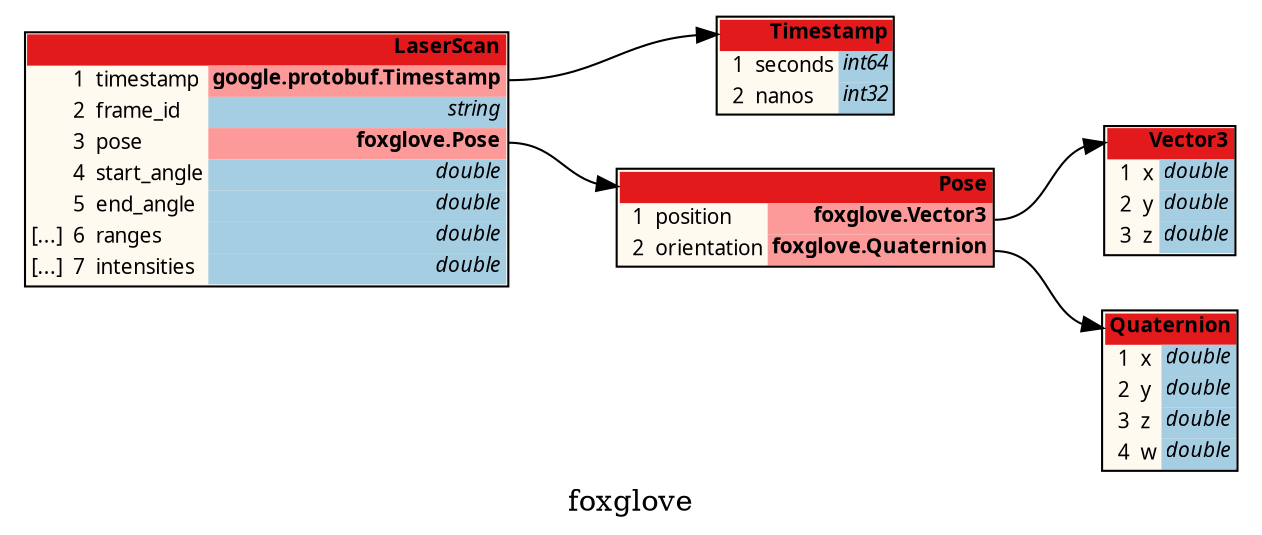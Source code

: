 /*
	do not edit:
	auto-generated by github.com/seamia/protodot
*/
digraph protodot {

	/* package:   foxglove */
	/* source:    messages/payloads/foxglove/LaserScan.proto */
	/* selection: .LaserScan */

	rankdir=LR;
	label="foxglove";
	tooltip="foxglove";
	bgcolor="transparent"

	node [
		shape=plaintext
		fontsize=10
		fontname="Ubuntu"
	];


	/* ------ nodes ------ */
	Node_Ja_102	[shape=plaintext tooltip="foxglove.Pose" label=<<TABLE BORDER="1" CELLBORDER="0" CELLSPACING="0" BGCOLOR="#fffaf0"><TR><TD COLSPAN="4" PORT="header" BGCOLOR="#e31a1c" ALIGN="right"><b>Pose</b></TD></TR><TR><TD ALIGN="right"></TD><TD ALIGN="right">1</TD><TD ALIGN="left">position</TD><TD BGCOLOR="#fb9a99" PORT="poposition" ALIGN="right"><b>foxglove.Vector3</b></TD></TR><TR><TD ALIGN="right"></TD><TD ALIGN="right">2</TD><TD ALIGN="left">orientation</TD><TD BGCOLOR="#fb9a99" PORT="poorientation" ALIGN="right"><b>foxglove.Quaternion</b></TD></TR></TABLE>>];
	Node_Ja_101	[shape=plaintext tooltip="foxglove.Vector3" label=<<TABLE BORDER="1" CELLBORDER="0" CELLSPACING="0" BGCOLOR="#fffaf0"><TR><TD COLSPAN="4" PORT="header" BGCOLOR="#e31a1c" ALIGN="right"><b>Vector3</b></TD></TR><TR><TD ALIGN="right"></TD><TD ALIGN="right">1</TD><TD ALIGN="left">x</TD><TD BGCOLOR="#a6cee3" PORT="pox" ALIGN="right" TITLE="double"><i>double</i></TD></TR><TR><TD ALIGN="right"></TD><TD ALIGN="right">2</TD><TD ALIGN="left">y</TD><TD BGCOLOR="#a6cee3" PORT="poy" ALIGN="right" TITLE="double"><i>double</i></TD></TR><TR><TD ALIGN="right"></TD><TD ALIGN="right">3</TD><TD ALIGN="left">z</TD><TD BGCOLOR="#a6cee3" PORT="poz" ALIGN="right" TITLE="double"><i>double</i></TD></TR></TABLE>>];
	Node_Ja_100	[shape=plaintext tooltip="foxglove.Quaternion" label=<<TABLE BORDER="1" CELLBORDER="0" CELLSPACING="0" BGCOLOR="#fffaf0"><TR><TD COLSPAN="4" PORT="header" BGCOLOR="#e31a1c" ALIGN="right"><b>Quaternion</b></TD></TR><TR><TD ALIGN="right"></TD><TD ALIGN="right">1</TD><TD ALIGN="left">x</TD><TD BGCOLOR="#a6cee3" PORT="pox" ALIGN="right" TITLE="double"><i>double</i></TD></TR><TR><TD ALIGN="right"></TD><TD ALIGN="right">2</TD><TD ALIGN="left">y</TD><TD BGCOLOR="#a6cee3" PORT="poy" ALIGN="right" TITLE="double"><i>double</i></TD></TR><TR><TD ALIGN="right"></TD><TD ALIGN="right">3</TD><TD ALIGN="left">z</TD><TD BGCOLOR="#a6cee3" PORT="poz" ALIGN="right" TITLE="double"><i>double</i></TD></TR><TR><TD ALIGN="right"></TD><TD ALIGN="right">4</TD><TD ALIGN="left">w</TD><TD BGCOLOR="#a6cee3" PORT="pow" ALIGN="right" TITLE="double"><i>double</i></TD></TR></TABLE>>];
	Node_Ja_104	[shape=plaintext tooltip="foxglove.LaserScan" label=<<TABLE BORDER="1" CELLBORDER="0" CELLSPACING="0" BGCOLOR="#fffaf0"><TR><TD COLSPAN="4" PORT="header" BGCOLOR="#e31a1c" ALIGN="right"><b>LaserScan</b></TD></TR><TR><TD ALIGN="right"></TD><TD ALIGN="right">1</TD><TD ALIGN="left">timestamp</TD><TD BGCOLOR="#fb9a99" PORT="potimestamp" ALIGN="right"><b>google.protobuf.Timestamp</b></TD></TR><TR><TD ALIGN="right"></TD><TD ALIGN="right">2</TD><TD ALIGN="left">frame_id</TD><TD BGCOLOR="#a6cee3" PORT="poframe_id" ALIGN="right" TITLE="string"><i>string</i></TD></TR><TR><TD ALIGN="right"></TD><TD ALIGN="right">3</TD><TD ALIGN="left">pose</TD><TD BGCOLOR="#fb9a99" PORT="popose" ALIGN="right"><b>foxglove.Pose</b></TD></TR><TR><TD ALIGN="right"></TD><TD ALIGN="right">4</TD><TD ALIGN="left">start_angle</TD><TD BGCOLOR="#a6cee3" PORT="postart_angle" ALIGN="right" TITLE="double"><i>double</i></TD></TR><TR><TD ALIGN="right"></TD><TD ALIGN="right">5</TD><TD ALIGN="left">end_angle</TD><TD BGCOLOR="#a6cee3" PORT="poend_angle" ALIGN="right" TITLE="double"><i>double</i></TD></TR><TR><TD ALIGN="right">[...]</TD><TD ALIGN="right">6</TD><TD ALIGN="left">ranges</TD><TD BGCOLOR="#a6cee3" PORT="poranges" ALIGN="right" TITLE="double"><i>double</i></TD></TR><TR><TD ALIGN="right">[...]</TD><TD ALIGN="right">7</TD><TD ALIGN="left">intensities</TD><TD BGCOLOR="#a6cee3" PORT="pointensities" ALIGN="right" TITLE="double"><i>double</i></TD></TR></TABLE>>];
	Node_Ja_103	[shape=plaintext tooltip="google.protobuf.Timestamp" label=<<TABLE BORDER="1" CELLBORDER="0" CELLSPACING="0" BGCOLOR="#fffaf0"><TR><TD COLSPAN="4" PORT="header" BGCOLOR="#e31a1c" ALIGN="right"><b>Timestamp</b></TD></TR><TR><TD ALIGN="right"></TD><TD ALIGN="right">1</TD><TD ALIGN="left">seconds</TD><TD BGCOLOR="#a6cee3" PORT="poseconds" ALIGN="right" TITLE="int64"><i>int64</i></TD></TR><TR><TD ALIGN="right"></TD><TD ALIGN="right">2</TD><TD ALIGN="left">nanos</TD><TD BGCOLOR="#a6cee3" PORT="ponanos" ALIGN="right" TITLE="int32"><i>int32</i></TD></TR></TABLE>>];

	/* ------ connections ------ */
	Node_Ja_104:popose:e	-> Node_Ja_102:header [color="#000000" tooltip="Ja_104 --> Ja_102"];
	Node_Ja_102:poposition:e	-> Node_Ja_101:header [color="#000000" tooltip="Ja_102 --> Ja_101"];
	Node_Ja_102:poorientation:e	-> Node_Ja_100:header [color="#000000" tooltip="Ja_102 --> Ja_100"];
	Node_Ja_104:potimestamp:e	-> Node_Ja_103:header [color="#000000" tooltip="Ja_104 --> Ja_103"];

	/* generated by github.com/seamia/protodot on Thursday, 08-May-25 19:23:51 UTC */
}
